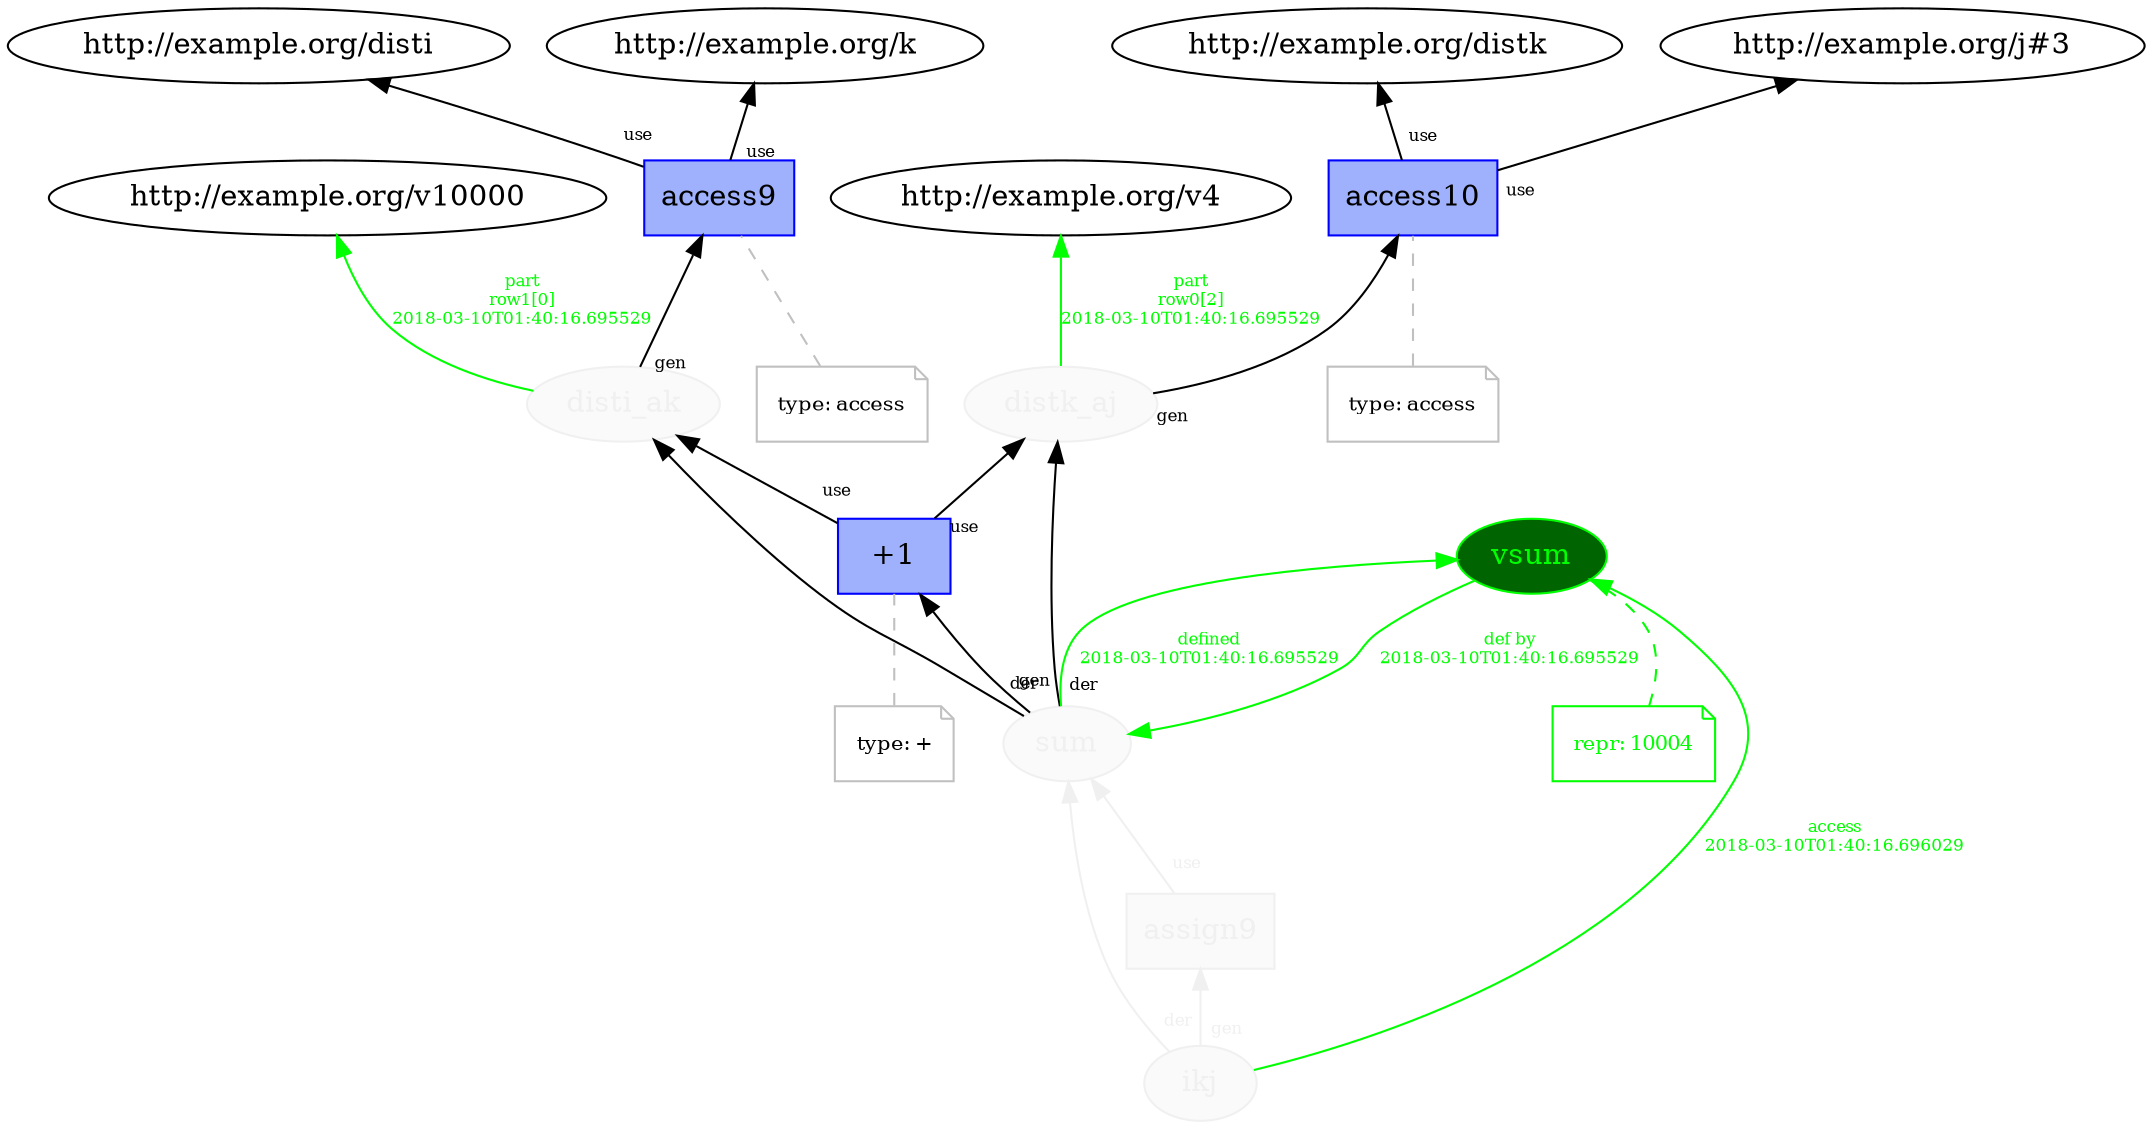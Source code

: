 digraph "PROV" { size="16,12"; rankdir="BT";
"http://example.org/disti_ak" [fillcolor="#FAFAFA",color="#F0F0F0",style="filled",fontcolor="#F0F0F0",label="disti_ak",URL="http://example.org/disti_ak"]
"http://example.org/disti_ak" -> "http://example.org/v10000" [fontsize="8",distance="1.5",angle="60.0",rotation="20",label="part
row1[0]
2018-03-10T01:40:16.695529",fontcolor="green",color="green"]
"http://example.org/access9" [fillcolor="#9FB1FC",color="#0000FF",shape="polygon",sides="4",style="filled",label="access9",URL="http://example.org/access9"]
"-attrs0" [color="gray",shape="note",fontsize="10",fontcolor="black",label=<<TABLE cellpadding="0" border="0">
	<TR>
	    <TD align="left">type:</TD>
	    <TD align="left">access</TD>
	</TR>
</TABLE>>]
"-attrs0" -> "http://example.org/access9" [color="gray",style="dashed",arrowhead="none"]
"http://example.org/access9" -> "http://example.org/disti" [labelfontsize="8",labeldistance="1.5",labelangle="60.0",rotation="20",taillabel="use"]
"http://example.org/access9" -> "http://example.org/k" [labelfontsize="8",labeldistance="1.5",labelangle="60.0",rotation="20",taillabel="use"]
"http://example.org/disti_ak" -> "http://example.org/access9" [labelfontsize="8",labeldistance="1.5",labelangle="60.0",rotation="20",taillabel="gen"]
"http://example.org/distk_aj" [fillcolor="#FAFAFA",color="#F0F0F0",style="filled",fontcolor="#F0F0F0",label="distk_aj",URL="http://example.org/distk_aj"]
"http://example.org/distk_aj" -> "http://example.org/v4" [fontsize="8",distance="1.5",angle="60.0",rotation="20",label="part
row0[2]
2018-03-10T01:40:16.695529",fontcolor="green",color="green"]
"http://example.org/access10" [fillcolor="#9FB1FC",color="#0000FF",shape="polygon",sides="4",style="filled",label="access10",URL="http://example.org/access10"]
"-attrs1" [color="gray",shape="note",fontsize="10",fontcolor="black",label=<<TABLE cellpadding="0" border="0">
	<TR>
	    <TD align="left">type:</TD>
	    <TD align="left">access</TD>
	</TR>
</TABLE>>]
"-attrs1" -> "http://example.org/access10" [color="gray",style="dashed",arrowhead="none"]
"http://example.org/access10" -> "http://example.org/distk" [labelfontsize="8",labeldistance="1.5",labelangle="60.0",rotation="20",taillabel="use"]
"http://example.org/access10" -> "http://example.org/j#3" [labelfontsize="8",labeldistance="1.5",labelangle="60.0",rotation="20",taillabel="use"]
"http://example.org/distk_aj" -> "http://example.org/access10" [labelfontsize="8",labeldistance="1.5",labelangle="60.0",rotation="20",taillabel="gen"]
"http://example.org/sum" [fillcolor="#FAFAFA",color="#F0F0F0",style="filled",fontcolor="#F0F0F0",label="sum",URL="http://example.org/sum"]
"http://example.org/vsum" [fillcolor="darkgreen",color="green",style="filled",fontcolor="green",label="vsum",URL="http://example.org/vsum"]
"-attrs2" [color="green",shape="note",fontsize="10",fontcolor="green",label=<<TABLE cellpadding="0" border="0">
	<TR>
	    <TD align="left">repr:</TD>
	    <TD align="left">10004</TD>
	</TR>
</TABLE>>]
"-attrs2" -> "http://example.org/vsum" [color="green",style="dashed",arrowhead="none",fontcolor="green"]
"http://example.org/sum" -> "http://example.org/vsum" [fontsize="8",distance="1.5",angle="60.0",rotation="20",label="defined
2018-03-10T01:40:16.695529",fontcolor="green",color="green"]
"http://example.org/vsum" -> "http://example.org/sum" [fontsize="8",distance="1.5",angle="60.0",rotation="20",label="def by
2018-03-10T01:40:16.695529",fontcolor="green",color="green"]
"http://example.org/+1" [fillcolor="#9FB1FC",color="#0000FF",shape="polygon",sides="4",style="filled",label="+1",URL="http://example.org/+1"]
"-attrs3" [color="gray",shape="note",fontsize="10",fontcolor="black",label=<<TABLE cellpadding="0" border="0">
	<TR>
	    <TD align="left">type:</TD>
	    <TD align="left">+</TD>
	</TR>
</TABLE>>]
"-attrs3" -> "http://example.org/+1" [color="gray",style="dashed",arrowhead="none"]
"http://example.org/sum" -> "http://example.org/disti_ak" [labelfontsize="8",labeldistance="1.5",labelangle="60.0",rotation="20",taillabel="der"]
"http://example.org/sum" -> "http://example.org/distk_aj" [labelfontsize="8",labeldistance="1.5",labelangle="60.0",rotation="20",taillabel="der"]
"http://example.org/ikj" [fillcolor="#FAFAFA",color="#F0F0F0",style="filled",fontcolor="#F0F0F0",label="ikj",URL="http://example.org/ikj"]
"http://example.org/ikj" -> "http://example.org/vsum" [fontsize="8",distance="1.5",angle="60.0",rotation="20",label="access
2018-03-10T01:40:16.696029",fontcolor="green",color="green"]
"http://example.org/assign9" [fillcolor="#FAFAFA",color="#F0F0F0",shape="polygon",sides="4",style="filled",fontcolor="#F0F0F0",label="assign9",URL="http://example.org/assign9"]
"http://example.org/ikj" -> "http://example.org/sum" [labelfontsize="8",labeldistance="1.5",labelangle="60.0",rotation="20",taillabel="der",fontcolor="#F0F0F0",color="#F0F0F0"]
"http://example.org/+1" -> "http://example.org/disti_ak" [labelfontsize="8",labeldistance="1.5",labelangle="60.0",rotation="20",taillabel="use"]
"http://example.org/+1" -> "http://example.org/distk_aj" [labelfontsize="8",labeldistance="1.5",labelangle="60.0",rotation="20",taillabel="use"]
"http://example.org/assign9" -> "http://example.org/sum" [labelfontsize="8",labeldistance="1.5",labelangle="60.0",rotation="20",taillabel="use",fontcolor="#F0F0F0",color="#F0F0F0"]
"http://example.org/sum" -> "http://example.org/+1" [labelfontsize="8",labeldistance="1.5",labelangle="60.0",rotation="20",taillabel="gen"]
"http://example.org/ikj" -> "http://example.org/assign9" [labelfontsize="8",labeldistance="1.5",labelangle="60.0",rotation="20",taillabel="gen",fontcolor="#F0F0F0",color="#F0F0F0"]
}